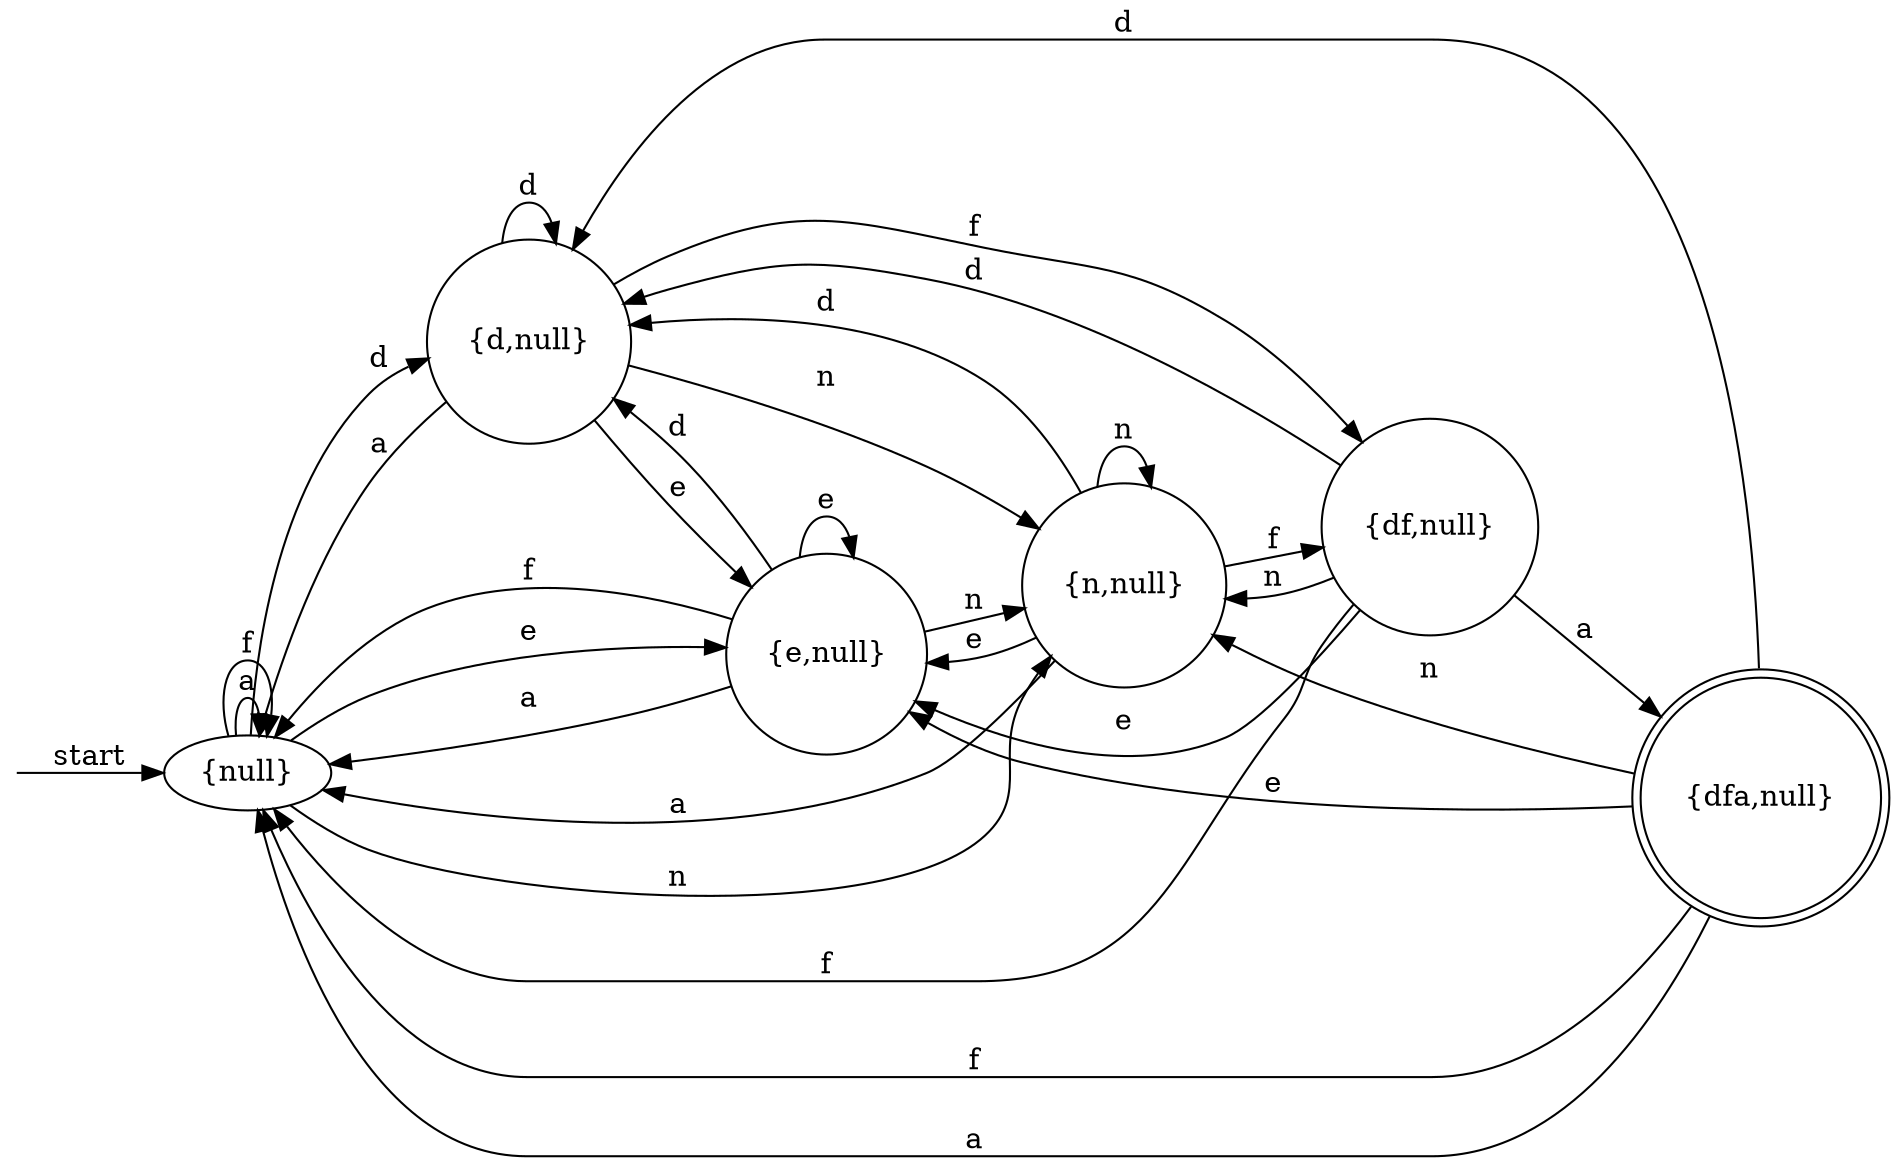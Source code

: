 digraph dfa {
    rankdir = LR;
    __start [style = invis, shape = point];
    __start -> "{null}" [ label = "start" ];
    node [shape = doublecircle]; "{dfa,null}"
    node [shape = circle];
    "{null}" -> "{d,null}" [ label = "d" ];
    "{df,null}" -> "{n,null}" [ label = "n" ];
    "{n,null}" -> "{df,null}" [ label = "f" ];
    "{dfa,null}" -> "{null}" [ label = "f" ];
    "{dfa,null}" -> "{n,null}" [ label = "n" ];
    "{null}" -> "{null}" [ label = "a" ];
    "{n,null}" -> "{e,null}" [ label = "e" ];
    "{e,null}" -> "{n,null}" [ label = "n" ];
    "{null}" -> "{null}" [ label = "f" ];
    "{null}" -> "{n,null}" [ label = "n" ];
    "{dfa,null}" -> "{null}" [ label = "a" ];
    "{dfa,null}" -> "{d,null}" [ label = "d" ];
    "{null}" -> "{e,null}" [ label = "e" ];
    "{n,null}" -> "{d,null}" [ label = "d" ];
    "{d,null}" -> "{n,null}" [ label = "n" ];
    "{n,null}" -> "{null}" [ label = "a" ];
    "{n,null}" -> "{n,null}" [ label = "n" ];
    "{df,null}" -> "{null}" [ label = "f" ];
    "{e,null}" -> "{e,null}" [ label = "e" ];
    "{d,null}" -> "{d,null}" [ label = "d" ];
    "{df,null}" -> "{d,null}" [ label = "d" ];
    "{df,null}" -> "{dfa,null}" [ label = "a" ];
    "{df,null}" -> "{e,null}" [ label = "e" ];
    "{dfa,null}" -> "{e,null}" [ label = "e" ];
    "{e,null}" -> "{d,null}" [ label = "d" ];
    "{d,null}" -> "{e,null}" [ label = "e" ];
    "{e,null}" -> "{null}" [ label = "f" ];
    "{e,null}" -> "{null}" [ label = "a" ];
    "{d,null}" -> "{df,null}" [ label = "f" ];
    "{d,null}" -> "{null}" [ label = "a" ];
}
